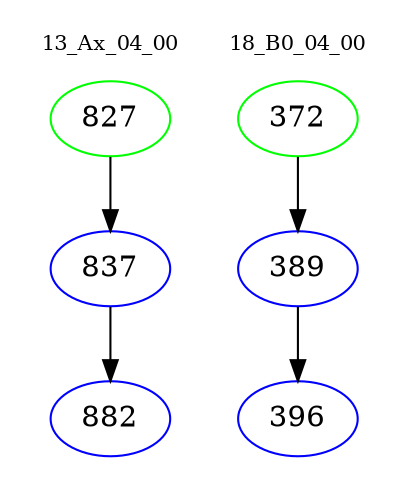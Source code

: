 digraph{
subgraph cluster_0 {
color = white
label = "13_Ax_04_00";
fontsize=10;
T0_827 [label="827", color="green"]
T0_827 -> T0_837 [color="black"]
T0_837 [label="837", color="blue"]
T0_837 -> T0_882 [color="black"]
T0_882 [label="882", color="blue"]
}
subgraph cluster_1 {
color = white
label = "18_B0_04_00";
fontsize=10;
T1_372 [label="372", color="green"]
T1_372 -> T1_389 [color="black"]
T1_389 [label="389", color="blue"]
T1_389 -> T1_396 [color="black"]
T1_396 [label="396", color="blue"]
}
}
